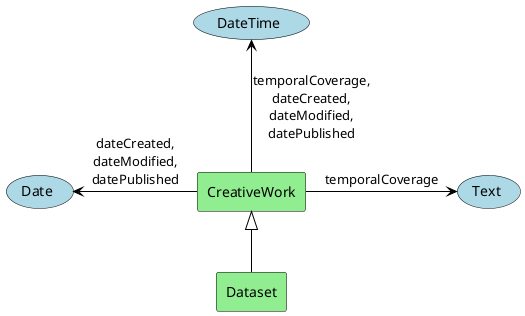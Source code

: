 @startuml

!define Class agent
!define Property usecase

skinparam Property {
BackgroundColor LightBlue
BorderColor Black
  ArrowColor Black
  linetype Ortho
}

skinparam Class {
BackgroundColor LightGreen
BorderColor Black
ArrowColor Black
linetype Ortho
}

Class Dataset
Class CreativeWork


Dataset -up-|> CreativeWork
CreativeWork -right-> (Text) : "temporalCoverage"
CreativeWork -up-> (DateTime) : "temporalCoverage,\ndateCreated,\ndateModified,\ndatePublished"

CreativeWork -left-> (Date) : "dateCreated,\ndateModified,\ndatePublished"



@enduml
